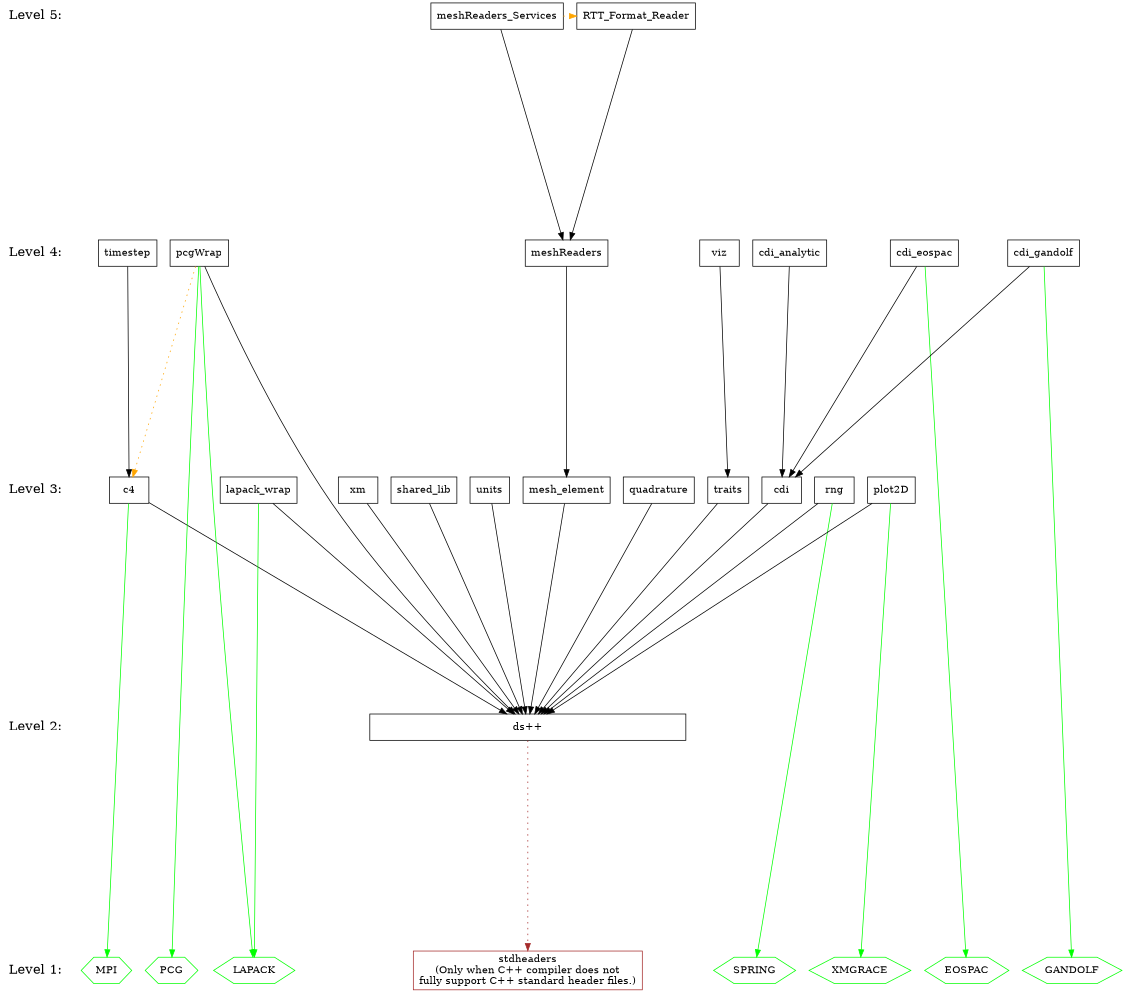 digraph draco_level {
    /* graph attributes */
    center=1;
    size="7.5,10";
    ranksep=4;
    
    /* levels */
    level1 [shape=plaintext, label="Level 1:", fontsize=18];
    level2 [shape=plaintext, label="Level 2:", fontsize=18];
    level3 [shape=plaintext, label="Level 3:", fontsize=18];
    level4 [shape=plaintext, label="Level 4:", fontsize=18];
    level5 [shape=plaintext, label="Level 5:", fontsize=18];
    
    level5 -> level4 -> level3 -> level2 -> level1 [style=invis];
    
    /* packages */

    /* level 1 */
    stdheaders [shape=box,     color=brown, label="stdheaders\n(Only when C++ compiler does not\nfully support C++ standard header files.)"];
    vmpi       [shape=hexagon, color=green, label="MPI"];
    vlapack    [shape=hexagon, color=green, label="LAPACK"];
    vpcg       [shape=hexagon, color=green, label="PCG"];
    vgandolf   [shape=hexagon, color=green, label="GANDOLF"];
    veospac    [shape=hexagon, color=green, label="EOSPAC"];
    vgrace     [shape=hexagon, color=green, label="XMGRACE"];
    vspring    [shape=hexagon, color=green, label="SPRING"];
        
    /* level 2 */
    dsxx [shape=box, label="ds++", width=6];
    
    /* level 3 */
    traits [shape=box, label="traits"];
    xm [shape=box, label="xm"];
    c4 [shape=box, label="c4"];
    rng [shape=box, label="rng"];
    units [shape=box, label="units"];
    cdi [shape=box, label="cdi"];
    quad [shape=box, label="quadrature"];
    meshelement [shape=box, label="mesh_element"];
    plot [shape=box, label="plot2D"];
    lapack [shape=box, label="lapack_wrap"];
    shlib [shape=box, label="shared_lib"];
    
    /* level 4 */
    viz [shape=box, label="viz"];
    timestep [shape=box, label="timestep"];
    cdianal [shape=box, label="cdi_analytic"];
    cdieos [shape=box, label="cdi_eospac"];
    cdigan [shape=box, label="cdi_gandolf"];
    pcg [shape=box, label="pcgWrap"];
    meshread [shape=box, label="meshReaders"];
    
    /* level 5 */
    meshservice [shape=box, label="meshReaders_Services"];
    rttread     [shape=box, label="RTT_Format_Reader"];
    
    /* dependencies */
    {rank=same; level1 stdheaders vlapack vpcg vmpi veospac  vgandolf vgrace vspring};
    {rank=same; level2 dsxx};
    {rank=same; level3 shlib plot lapack traits xm c4 rng units cdi quad meshelement};
    {rank=same; level4 viz timestep cdianal cdieos cdigan pcg meshread};
    {rank=same; level5 rttread meshservice};
    
    /* draco packages */

    /* NOTE:  hidden dependencies are in comments at the end of each line.
     * For example if a package depends on c4 it implicitly depends on dsxx
     * as well.  The dependency on dsxx is not shown explicitly on the
     * graph. 
    
    /* level 2 */
    dsxx -> {stdheaders}   [color="brown" style=dotted];
    
    /* level 3 */
    xm          -> {dsxx};
    units       -> {dsxx};
    traits      -> {dsxx};
    c4          -> {dsxx};
    c4          -> {vmpi}    [color="green"];
    rng         -> {dsxx};
    rng         -> {vspring} [color="green"];
    cdi         -> {dsxx};
    meshelement -> {dsxx};
    quad        -> {dsxx};
    plot        -> {dsxx};
    plot        -> {vgrace}  [color="green"];
    lapack      -> {dsxx};
    lapack      -> {vlapack} [color="green"];
    shlib       -> {dsxx};
    
    /* level 4 */
    viz         -> {traits};      /* traits: dsxx */
    timestep    -> {c4};          /* c4      : dsxx */
    pcg         -> {dsxx};
    pcg         -> {vlapack vpcg} [color="green"];
    pcg         -> {c4}           [color="orange" style=dotted];
    cdianal     -> {cdi};         /* cdi     : dsxx */
    cdieos      -> {cdi};         /* cdi     : dsxx */
    cdieos      -> {veospac}      [color="green"]; 
    cdigan      -> {cdi};         /* cdi     : dsxx */
    cdigan      -> {vgandolf}     [color="green"];
    meshread    -> {meshelement};

    /* level 5 */
    meshservice -> {meshread};           /* meshread: dsxx */
    meshservice -> {rttread} [color="orange" style=dotted];
    rttread     -> {meshread};           /* meshread: dsxx */
}
